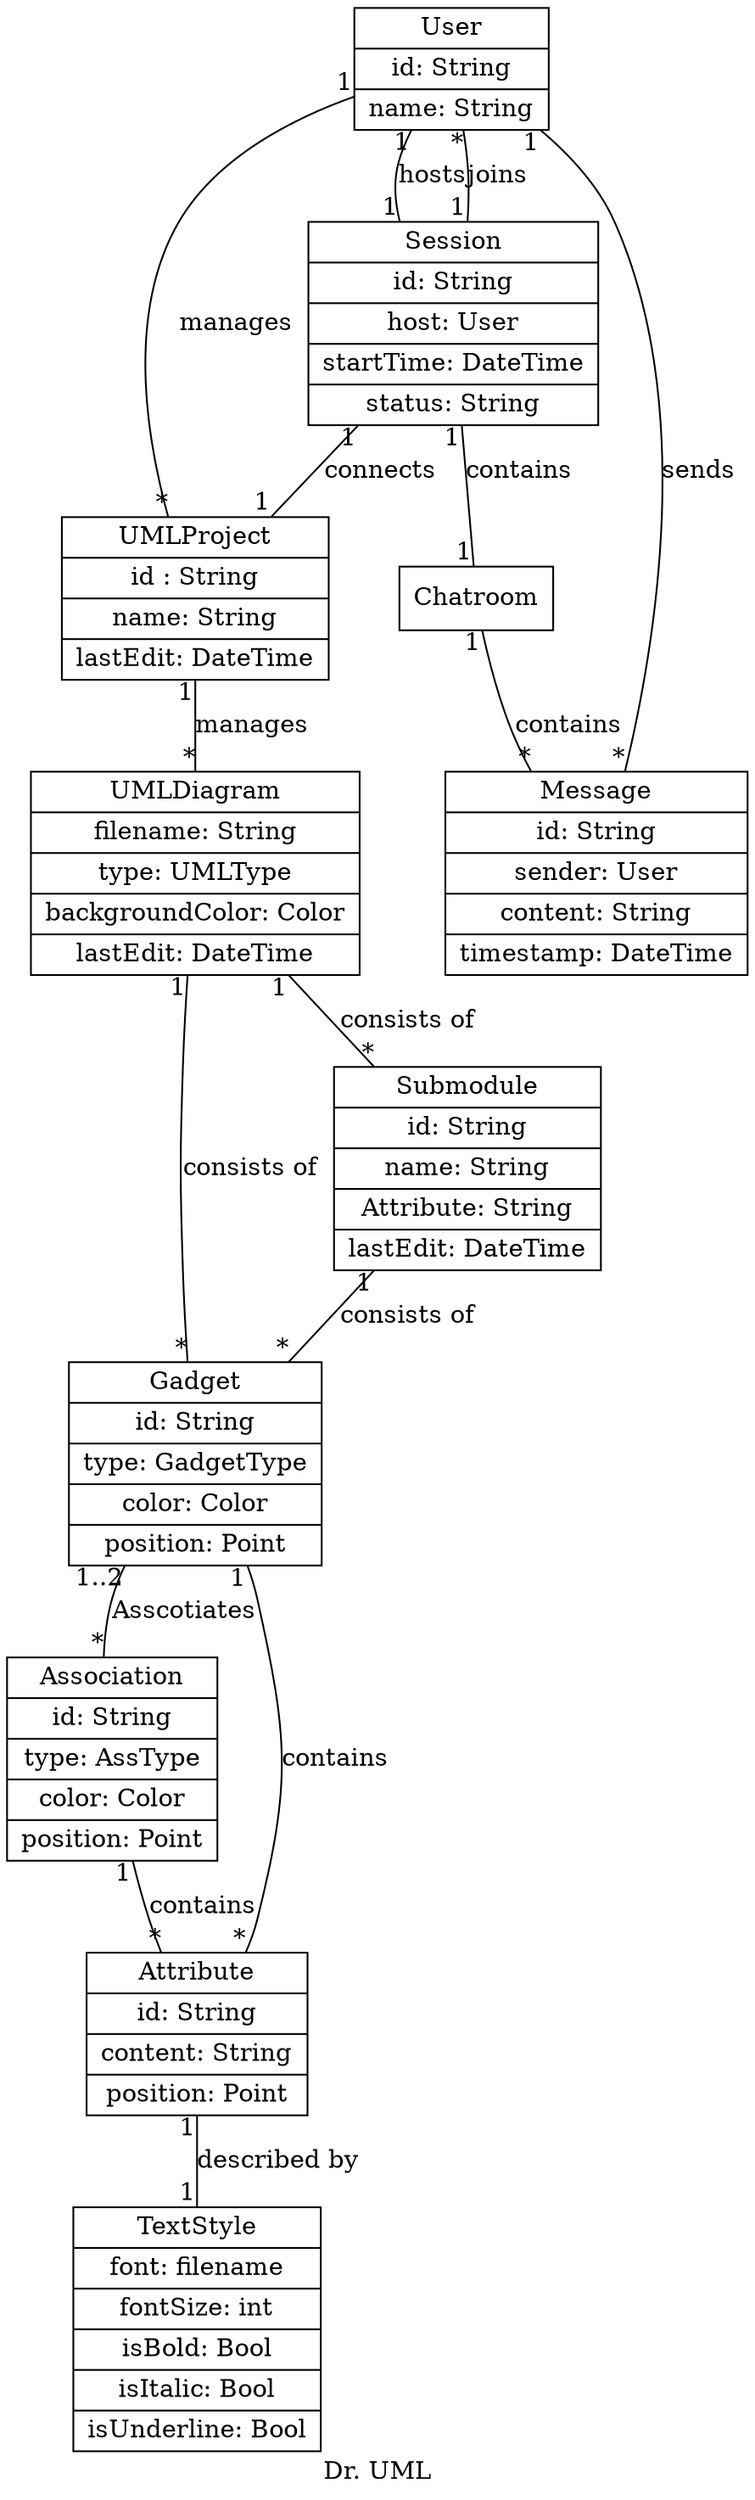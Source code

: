 graph GitHub {
  graph [
    label = "Dr. UML"
    rankdir = "TB"
  ]
  
  node [
    shape = record
  ]


  User[
    label="{User | id: String | name: String}"
  ]
  UMLProject[
    label="{UMLProject | id : String | name: String| lastEdit: DateTime}"
  ]
  UMLDiagram[
    label="{UMLDiagram | filename: String | type: UMLType | backgroundColor: Color | lastEdit: DateTime}"
  ]
  Gadget[
    label="{Gadget | id: String | type: GadgetType | color: Color | position: Point}"
  ]
  Association [
    label="{Association | id: String | type: AssType | color: Color | position: Point}"
  ]
  Submodule[
    label="{Submodule | id: String | name: String | Attribute: String | lastEdit: DateTime}"
  ]
  Session[
    label="{Session | id: String | host: User | startTime: DateTime | status: String}"
  ]
  Chatroom[
    label="{Chatroom}"
  ]
  Message[
    label="{Message | id: String | sender: User | content: String | timestamp: DateTime}"
  ]
  Attribute [ 
    label="{Attribute | id: String | content: String | position: Point }"
  ]
  TextStyle [
    label="{TextStyle | font: filename | fontSize: int | isBold: Bool | isItalic: Bool | isUnderline: Bool}"
  ]


  User -- UMLProject[
    label = "manages"
    headlabel = "*"
    taillabel = "1"
  ]

  UMLProject -- UMLDiagram[
    label = "manages"
    headlabel = "*"
    taillabel = "1"
  ]

  UMLDiagram -- Gadget[
    label = "consists of"
    headlabel = "*"
    taillabel = "1"
  ]

  Submodule -- Gadget[
    label = "consists of"
    headlabel = "*"
    taillabel = "1"
  ]

  Gadget -- Attribute[
    label = "contains"
    headlabel = "*"
    taillabel = "1"
  ]

  Association -- Attribute[
    label = "contains"
    headlabel = "*"
    taillabel = "1"
  ]

  Gadget -- Association[
    label = "Asscotiates"
    headlabel = "*"
    taillabel = "1..2"
  ]

  UMLDiagram -- Submodule[
    label = "consists of"
    headlabel = "*"
    taillabel = "1"
  ]

  User -- Session [
    label = "hosts"
    headlabel = "1"
    taillabel = "1"
  ]

  User -- Session [
    label = "joins"
    headlabel = "1"
    taillabel = "*"
  ]

  Session -- UMLProject[
    label = "connects"
    headlabel = "1"
    taillabel = "1"
  ]

  Session -- Chatroom[
    label = "contains"
    headlabel = "1"
    taillabel = "1"
  ]

  Chatroom -- Message[
    label = "contains"
    headlabel = "*"
    taillabel = "1"
  ]

  User -- Message[
    label = "sends"
    headlabel = "*"
    taillabel = "1"
  ]

  Attribute -- TextStyle[
    label = "described by"
    headlabel = "1"
    taillabel = "1"
  ]

}
